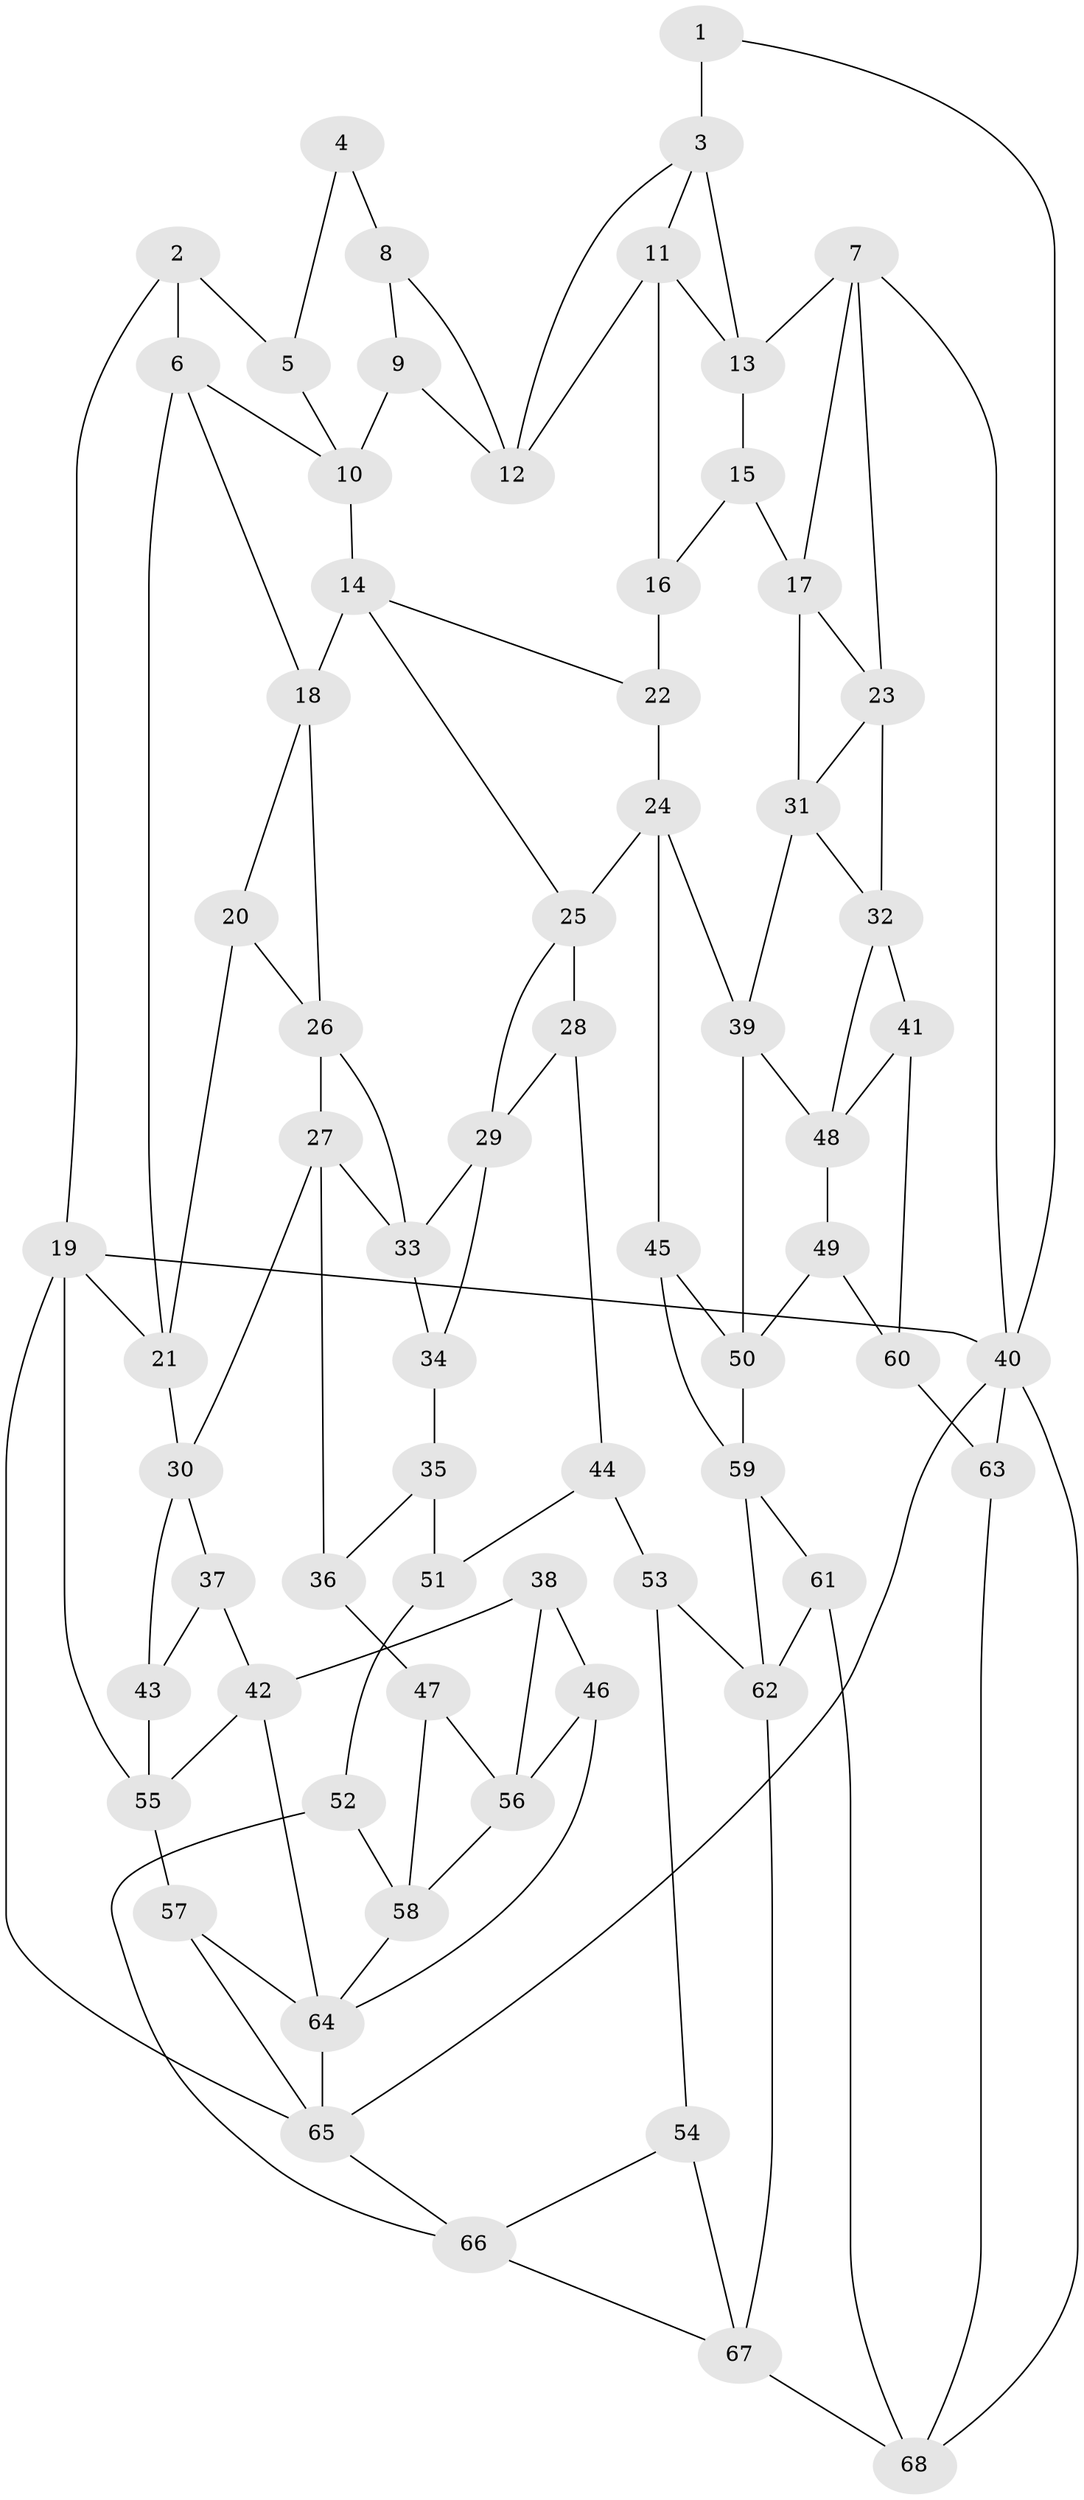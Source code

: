 // original degree distribution, {3: 0.014705882352941176, 4: 0.22058823529411764, 6: 0.20588235294117646, 5: 0.5588235294117647}
// Generated by graph-tools (version 1.1) at 2025/03/03/09/25 03:03:14]
// undirected, 68 vertices, 122 edges
graph export_dot {
graph [start="1"]
  node [color=gray90,style=filled];
  1;
  2;
  3;
  4;
  5;
  6;
  7;
  8;
  9;
  10;
  11;
  12;
  13;
  14;
  15;
  16;
  17;
  18;
  19;
  20;
  21;
  22;
  23;
  24;
  25;
  26;
  27;
  28;
  29;
  30;
  31;
  32;
  33;
  34;
  35;
  36;
  37;
  38;
  39;
  40;
  41;
  42;
  43;
  44;
  45;
  46;
  47;
  48;
  49;
  50;
  51;
  52;
  53;
  54;
  55;
  56;
  57;
  58;
  59;
  60;
  61;
  62;
  63;
  64;
  65;
  66;
  67;
  68;
  1 -- 3 [weight=2.0];
  1 -- 40 [weight=1.0];
  2 -- 5 [weight=1.0];
  2 -- 6 [weight=1.0];
  2 -- 19 [weight=1.0];
  3 -- 11 [weight=1.0];
  3 -- 12 [weight=1.0];
  3 -- 13 [weight=1.0];
  4 -- 5 [weight=2.0];
  4 -- 8 [weight=2.0];
  5 -- 10 [weight=1.0];
  6 -- 10 [weight=1.0];
  6 -- 18 [weight=1.0];
  6 -- 21 [weight=1.0];
  7 -- 13 [weight=1.0];
  7 -- 17 [weight=1.0];
  7 -- 23 [weight=1.0];
  7 -- 40 [weight=1.0];
  8 -- 9 [weight=1.0];
  8 -- 12 [weight=1.0];
  9 -- 10 [weight=1.0];
  9 -- 12 [weight=1.0];
  10 -- 14 [weight=1.0];
  11 -- 12 [weight=1.0];
  11 -- 13 [weight=1.0];
  11 -- 16 [weight=1.0];
  13 -- 15 [weight=1.0];
  14 -- 18 [weight=1.0];
  14 -- 22 [weight=1.0];
  14 -- 25 [weight=1.0];
  15 -- 16 [weight=1.0];
  15 -- 17 [weight=1.0];
  16 -- 22 [weight=2.0];
  17 -- 23 [weight=1.0];
  17 -- 31 [weight=1.0];
  18 -- 20 [weight=1.0];
  18 -- 26 [weight=1.0];
  19 -- 21 [weight=1.0];
  19 -- 40 [weight=1.0];
  19 -- 55 [weight=1.0];
  19 -- 65 [weight=1.0];
  20 -- 21 [weight=1.0];
  20 -- 26 [weight=1.0];
  21 -- 30 [weight=1.0];
  22 -- 24 [weight=1.0];
  23 -- 31 [weight=1.0];
  23 -- 32 [weight=1.0];
  24 -- 25 [weight=1.0];
  24 -- 39 [weight=1.0];
  24 -- 45 [weight=1.0];
  25 -- 28 [weight=1.0];
  25 -- 29 [weight=1.0];
  26 -- 27 [weight=1.0];
  26 -- 33 [weight=1.0];
  27 -- 30 [weight=1.0];
  27 -- 33 [weight=1.0];
  27 -- 36 [weight=1.0];
  28 -- 29 [weight=1.0];
  28 -- 44 [weight=1.0];
  29 -- 33 [weight=1.0];
  29 -- 34 [weight=1.0];
  30 -- 37 [weight=1.0];
  30 -- 43 [weight=1.0];
  31 -- 32 [weight=1.0];
  31 -- 39 [weight=1.0];
  32 -- 41 [weight=1.0];
  32 -- 48 [weight=1.0];
  33 -- 34 [weight=1.0];
  34 -- 35 [weight=1.0];
  35 -- 36 [weight=1.0];
  35 -- 51 [weight=2.0];
  36 -- 47 [weight=1.0];
  37 -- 42 [weight=1.0];
  37 -- 43 [weight=1.0];
  38 -- 42 [weight=1.0];
  38 -- 46 [weight=1.0];
  38 -- 56 [weight=1.0];
  39 -- 48 [weight=1.0];
  39 -- 50 [weight=1.0];
  40 -- 63 [weight=1.0];
  40 -- 65 [weight=1.0];
  40 -- 68 [weight=1.0];
  41 -- 48 [weight=1.0];
  41 -- 60 [weight=1.0];
  42 -- 55 [weight=1.0];
  42 -- 64 [weight=1.0];
  43 -- 55 [weight=2.0];
  44 -- 51 [weight=1.0];
  44 -- 53 [weight=2.0];
  45 -- 50 [weight=1.0];
  45 -- 59 [weight=1.0];
  46 -- 56 [weight=2.0];
  46 -- 64 [weight=1.0];
  47 -- 56 [weight=2.0];
  47 -- 58 [weight=1.0];
  48 -- 49 [weight=1.0];
  49 -- 50 [weight=1.0];
  49 -- 60 [weight=1.0];
  50 -- 59 [weight=1.0];
  51 -- 52 [weight=1.0];
  52 -- 58 [weight=1.0];
  52 -- 66 [weight=1.0];
  53 -- 54 [weight=1.0];
  53 -- 62 [weight=1.0];
  54 -- 66 [weight=1.0];
  54 -- 67 [weight=1.0];
  55 -- 57 [weight=1.0];
  56 -- 58 [weight=1.0];
  57 -- 64 [weight=1.0];
  57 -- 65 [weight=1.0];
  58 -- 64 [weight=1.0];
  59 -- 61 [weight=1.0];
  59 -- 62 [weight=1.0];
  60 -- 63 [weight=2.0];
  61 -- 62 [weight=1.0];
  61 -- 68 [weight=1.0];
  62 -- 67 [weight=1.0];
  63 -- 68 [weight=1.0];
  64 -- 65 [weight=1.0];
  65 -- 66 [weight=1.0];
  66 -- 67 [weight=1.0];
  67 -- 68 [weight=1.0];
}
